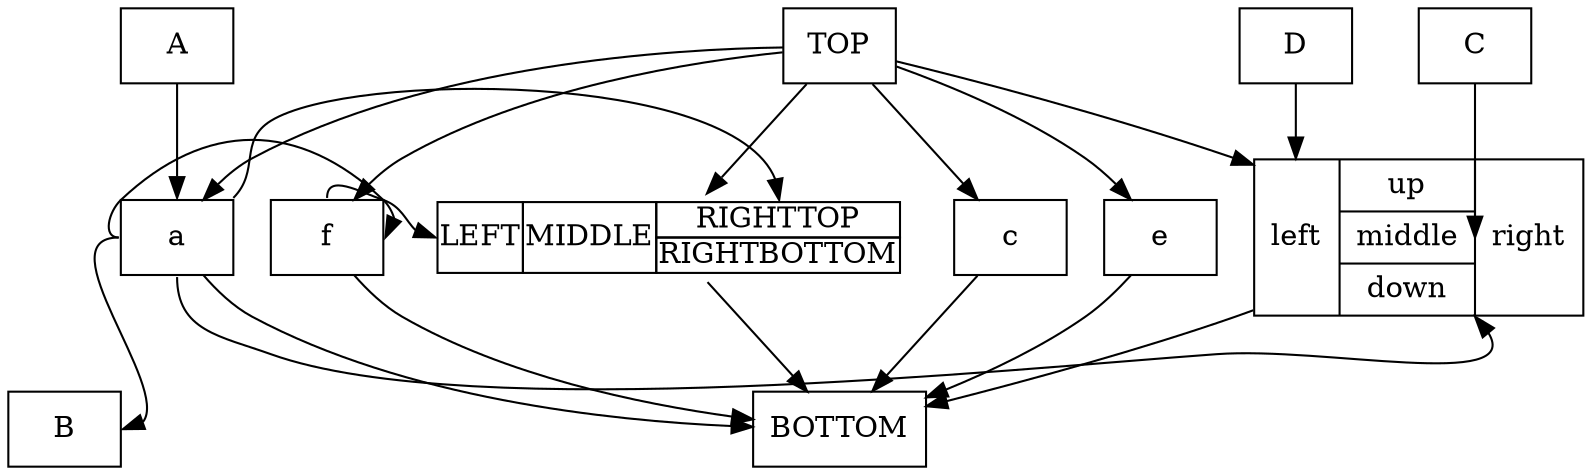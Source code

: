 digraph G {
	node [label="\N", shape=box];
	graph [bb="0,0,706,220"];
	{
		graph [rank=same,
			bb=""];
		a [pos="81,110", width="0.75", height="0.50"];
		b [label="<left>left |{<up>up | <middle>middle | <down>down } | right", shape=record, pos="640,110", rects="574,72,609,147 609,122,665,147 609,97,665,122 609,72,665,97 665,72,707,147", width="1.83", height="1.04"];
		c [pos="457,110", width="0.75", height="0.50"];
		d [label=<<TABLE BORDER="0" CELLPADDING="0" CELLSPACING="0" CELLBORDER="1">
    <TR>
    <TD PORT="htmlleft">LEFT</TD>
    <TD>MIDDLE</TD>
    <TD BORDER="0">
      <TABLE PORT="inner" BORDER="0" CELLPADDING="0" CELLSPACING="0" CELLBORDER="1">
        <TR><TD>RIGHTTOP</TD></TR>
        <TR><TD>RIGHTBOTTOM</TD></TR>
      </TABLE>
    </TD>
    </TR>
  </TABLE>>, shape=none, pos="305,110", width="2.97", height="0.56"];
		e [pos="529,110", width="0.75", height="0.50"];
		f [pos="153,110", width="0.75", height="0.50"];
	}
	TOP [pos="381,202", width="0.75", height="0.50"];
	BOTTOM [pos="381,18", width="1.06", height="0.50"];
	A [pos="81,202", width="0.75", height="0.50"];
	B [pos="27,18", width="0.75", height="0.50"];
	D [pos="592,202", width="0.75", height="0.50"];
	C [pos="665,202", width="0.75", height="0.50"];
	TOP -> a [pos="e,94,128 354,199 295,191 157,171 117,148 111,145 106,140 101,135"];
	TOP -> b [pos="e,574,144 408,196 442,187 504,171 565,148"];
	TOP -> c [pos="e,442,128 396,184 407,171 423,151 435,136"];
	TOP -> d [pos="e,322,130 366,184 355,171 341,153 328,138"];
	TOP -> e [pos="e,514,128 408,192 432,182 466,167 493,148 497,144 502,140 507,136"];
	TOP -> f [pos="e,167,128 354,199 315,193 242,180 189,148 184,145 179,140 174,135"];
	a -> BOTTOM [pos="e,343,23 94,92 100,84 108,77 117,72 153,51 267,33 333,24"];
	b -> BOTTOM [pos="e,419,27 574,76 571,74 568,73 565,72 519,54 466,39 429,29"];
	c -> BOTTOM [pos="e,396,36 442,92 431,79 415,59 403,44"];
	d -> BOTTOM [pos="e,366,36 322,90 333,76 347,58 359,44"];
	e -> BOTTOM [pos="e,419,32 514,92 508,85 500,77 493,72 473,57 449,46 428,36"];
	f -> BOTTOM [pos="e,343,23 167,92 173,85 181,77 189,72 233,45 292,31 333,25"];
	A:s -> a:n [pos="e,81,128 81,184 81,163 81,155 81,138"];
	a:w -> f:e [pos="e,181,110 53,110 45,110 49,122 54,128 95,166 140,166 180,128 182,126 184,122 185,119"];
	f:n -> d:htmlleft [pos="e,206,122 153,129 153,147 177,138 197,127"];
	a:ne -> d:inner:n [pos="e,351,126 108,128 121,141 110,156 126,166 159,186 322,172 348,136"];
	a:s -> b:down:se [pos="e,665,72 81,92 81,65 101,62 126,54 215,21 460,46 556,54 600,58 682,41 671,64"];
	a:w -> B:e [pos="e,54,18 52,110 17,110 76,38 63,21"];
	D -> b:left [pos="e,592,147 592,184 592,177 592,167 592,157"];
	C -> b:middle:e [pos="e,665,110 665,184 665,165 665,136 665,120"];
}
